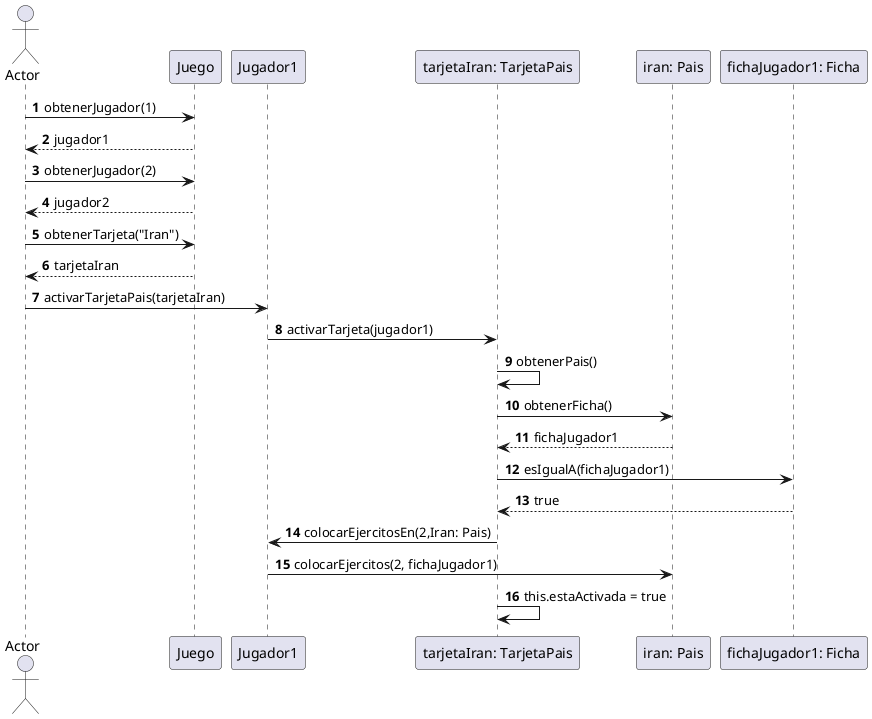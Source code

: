 @startuml JuegoRondaDeColocacionDeEjercitosEntreDosJugadoresColocacion


autonumber
Actor Actor
Actor -> Juego : obtenerJugador(1)
Juego --> Actor : jugador1
Actor -> Juego : obtenerJugador(2)
Juego --> Actor : jugador2

Actor -> Juego : obtenerTarjeta("Iran")
Juego --> Actor: tarjetaIran
Actor -> Jugador1 : activarTarjetaPais(tarjetaIran)
Jugador1 -> "tarjetaIran: TarjetaPais" : activarTarjeta(jugador1)
"tarjetaIran: TarjetaPais" -> "tarjetaIran: TarjetaPais" : obtenerPais()
"tarjetaIran: TarjetaPais" -> "iran: Pais" : obtenerFicha()
"iran: Pais" --> "tarjetaIran: TarjetaPais" : fichaJugador1
"tarjetaIran: TarjetaPais" -> "fichaJugador1: Ficha" : esIgualA(fichaJugador1)
"fichaJugador1: Ficha" -->  "tarjetaIran: TarjetaPais" : true
"tarjetaIran: TarjetaPais" -> Jugador1 : colocarEjercitosEn(2,Iran: Pais)
Jugador1 -> "iran: Pais": colocarEjercitos(2, fichaJugador1)

"tarjetaIran: TarjetaPais" -> "tarjetaIran: TarjetaPais" : this.estaActivada = true

@enduml
